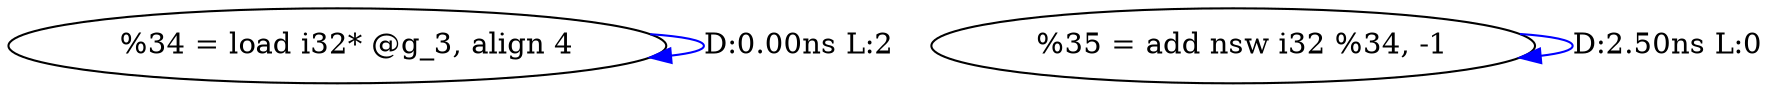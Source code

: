 digraph {
Node0x2c07710[label="  %34 = load i32* @g_3, align 4"];
Node0x2c07710 -> Node0x2c07710[label="D:0.00ns L:2",color=blue];
Node0x2c07820[label="  %35 = add nsw i32 %34, -1"];
Node0x2c07820 -> Node0x2c07820[label="D:2.50ns L:0",color=blue];
}
